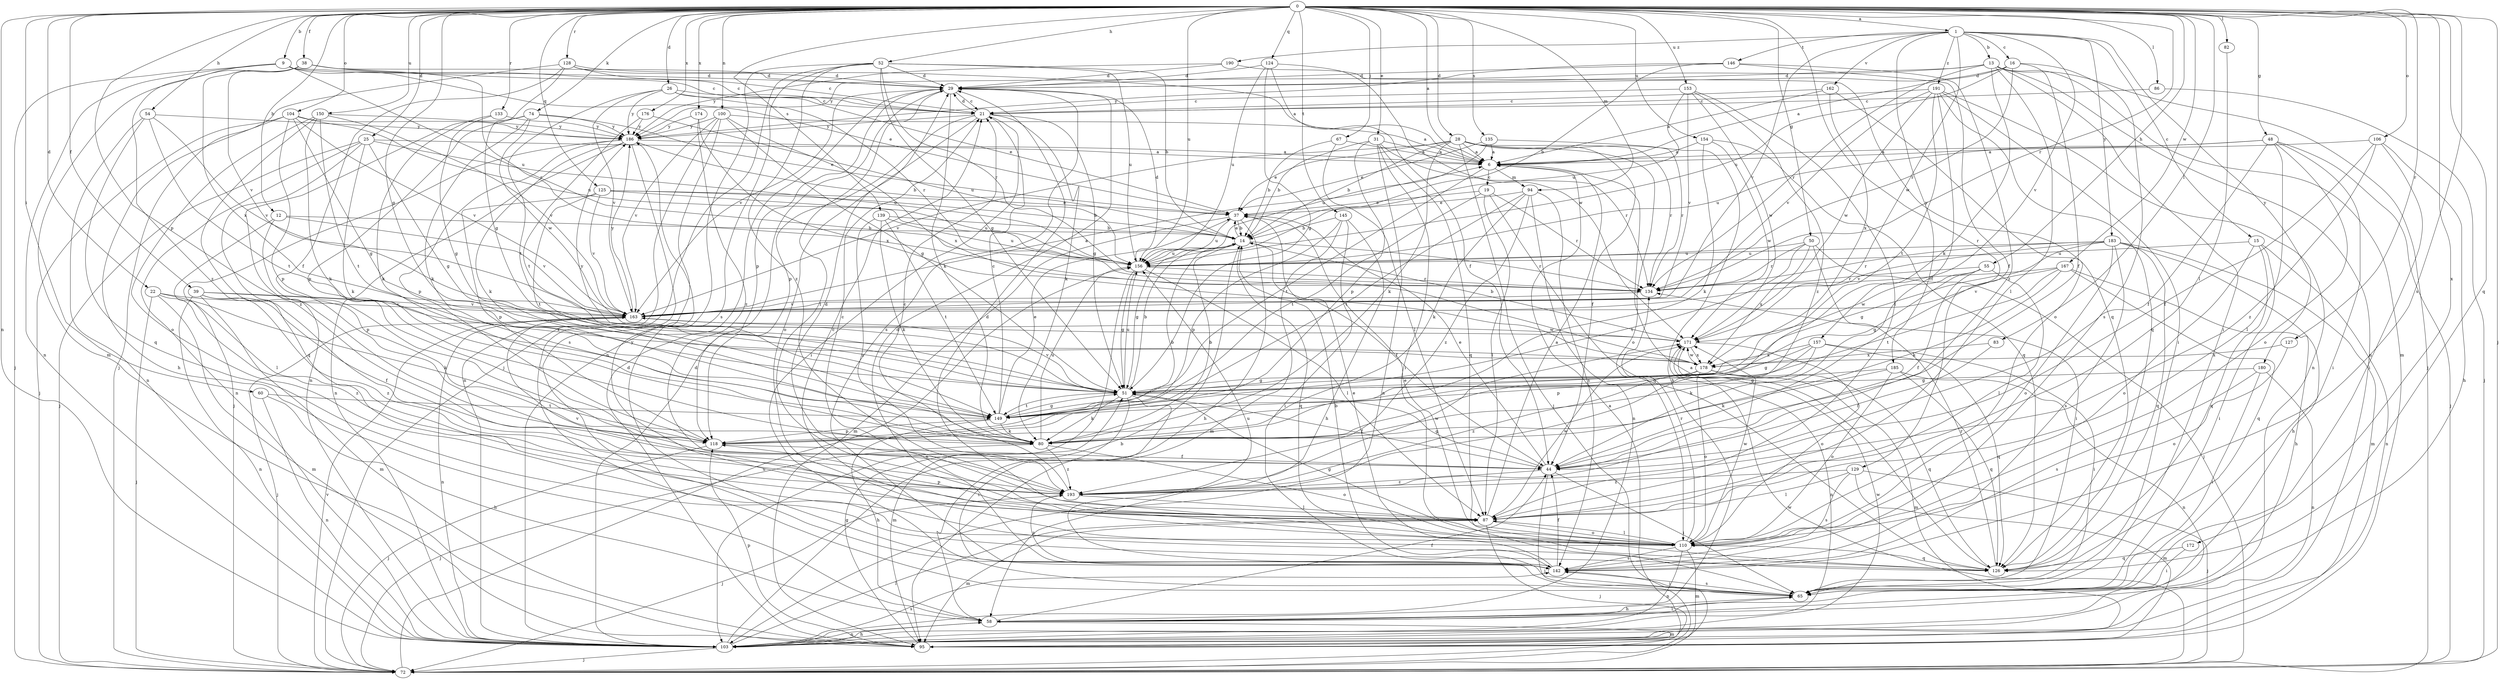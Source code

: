 strict digraph  {
0;
1;
6;
9;
12;
13;
14;
15;
16;
19;
21;
22;
25;
26;
28;
29;
31;
37;
38;
39;
44;
48;
50;
51;
52;
54;
55;
58;
60;
65;
67;
72;
74;
80;
82;
83;
86;
87;
94;
95;
100;
103;
104;
106;
110;
118;
124;
125;
126;
127;
128;
129;
133;
134;
135;
139;
142;
145;
146;
149;
150;
153;
154;
156;
157;
162;
163;
167;
171;
172;
174;
176;
178;
180;
183;
185;
186;
190;
191;
193;
0 -> 1  [label=a];
0 -> 6  [label=a];
0 -> 9  [label=b];
0 -> 12  [label=b];
0 -> 22  [label=d];
0 -> 25  [label=d];
0 -> 26  [label=d];
0 -> 28  [label=d];
0 -> 31  [label=e];
0 -> 38  [label=f];
0 -> 39  [label=f];
0 -> 48  [label=g];
0 -> 50  [label=g];
0 -> 51  [label=g];
0 -> 52  [label=h];
0 -> 54  [label=h];
0 -> 55  [label=h];
0 -> 60  [label=i];
0 -> 67  [label=j];
0 -> 72  [label=j];
0 -> 74  [label=k];
0 -> 82  [label=l];
0 -> 83  [label=l];
0 -> 86  [label=l];
0 -> 94  [label=m];
0 -> 100  [label=n];
0 -> 103  [label=n];
0 -> 104  [label=o];
0 -> 106  [label=o];
0 -> 118  [label=p];
0 -> 124  [label=q];
0 -> 125  [label=q];
0 -> 126  [label=q];
0 -> 127  [label=r];
0 -> 128  [label=r];
0 -> 129  [label=r];
0 -> 133  [label=r];
0 -> 134  [label=r];
0 -> 135  [label=s];
0 -> 139  [label=s];
0 -> 142  [label=s];
0 -> 145  [label=t];
0 -> 150  [label=u];
0 -> 153  [label=u];
0 -> 154  [label=u];
0 -> 156  [label=u];
0 -> 167  [label=w];
0 -> 172  [label=x];
0 -> 174  [label=x];
0 -> 176  [label=x];
1 -> 13  [label=b];
1 -> 15  [label=c];
1 -> 16  [label=c];
1 -> 146  [label=t];
1 -> 157  [label=v];
1 -> 162  [label=v];
1 -> 163  [label=v];
1 -> 171  [label=w];
1 -> 180  [label=y];
1 -> 183  [label=y];
1 -> 185  [label=y];
1 -> 190  [label=z];
1 -> 191  [label=z];
6 -> 19  [label=c];
6 -> 94  [label=m];
6 -> 149  [label=t];
9 -> 21  [label=c];
9 -> 29  [label=d];
9 -> 37  [label=e];
9 -> 72  [label=j];
9 -> 103  [label=n];
9 -> 156  [label=u];
9 -> 193  [label=z];
12 -> 14  [label=b];
12 -> 87  [label=l];
12 -> 118  [label=p];
12 -> 163  [label=v];
13 -> 29  [label=d];
13 -> 65  [label=i];
13 -> 72  [label=j];
13 -> 80  [label=k];
13 -> 87  [label=l];
13 -> 95  [label=m];
13 -> 103  [label=n];
13 -> 134  [label=r];
13 -> 186  [label=y];
14 -> 37  [label=e];
14 -> 44  [label=f];
14 -> 51  [label=g];
14 -> 126  [label=q];
14 -> 134  [label=r];
14 -> 156  [label=u];
15 -> 65  [label=i];
15 -> 103  [label=n];
15 -> 110  [label=o];
15 -> 126  [label=q];
15 -> 156  [label=u];
16 -> 6  [label=a];
16 -> 29  [label=d];
16 -> 44  [label=f];
16 -> 134  [label=r];
16 -> 142  [label=s];
16 -> 156  [label=u];
19 -> 37  [label=e];
19 -> 87  [label=l];
19 -> 126  [label=q];
19 -> 134  [label=r];
19 -> 149  [label=t];
21 -> 29  [label=d];
21 -> 51  [label=g];
21 -> 65  [label=i];
21 -> 80  [label=k];
21 -> 110  [label=o];
21 -> 118  [label=p];
21 -> 186  [label=y];
22 -> 72  [label=j];
22 -> 80  [label=k];
22 -> 95  [label=m];
22 -> 163  [label=v];
22 -> 193  [label=z];
25 -> 6  [label=a];
25 -> 51  [label=g];
25 -> 72  [label=j];
25 -> 80  [label=k];
25 -> 103  [label=n];
25 -> 126  [label=q];
25 -> 156  [label=u];
26 -> 21  [label=c];
26 -> 37  [label=e];
26 -> 134  [label=r];
26 -> 149  [label=t];
26 -> 163  [label=v];
26 -> 186  [label=y];
28 -> 6  [label=a];
28 -> 14  [label=b];
28 -> 37  [label=e];
28 -> 44  [label=f];
28 -> 58  [label=h];
28 -> 72  [label=j];
28 -> 80  [label=k];
28 -> 110  [label=o];
28 -> 134  [label=r];
28 -> 163  [label=v];
29 -> 21  [label=c];
29 -> 80  [label=k];
29 -> 87  [label=l];
29 -> 118  [label=p];
29 -> 142  [label=s];
29 -> 163  [label=v];
31 -> 6  [label=a];
31 -> 14  [label=b];
31 -> 65  [label=i];
31 -> 103  [label=n];
31 -> 118  [label=p];
31 -> 126  [label=q];
31 -> 134  [label=r];
37 -> 14  [label=b];
37 -> 58  [label=h];
37 -> 95  [label=m];
37 -> 156  [label=u];
38 -> 21  [label=c];
38 -> 29  [label=d];
38 -> 95  [label=m];
38 -> 134  [label=r];
38 -> 163  [label=v];
38 -> 178  [label=x];
39 -> 44  [label=f];
39 -> 95  [label=m];
39 -> 103  [label=n];
39 -> 163  [label=v];
39 -> 178  [label=x];
39 -> 193  [label=z];
44 -> 37  [label=e];
44 -> 51  [label=g];
44 -> 65  [label=i];
44 -> 72  [label=j];
44 -> 193  [label=z];
48 -> 6  [label=a];
48 -> 44  [label=f];
48 -> 65  [label=i];
48 -> 72  [label=j];
48 -> 87  [label=l];
48 -> 110  [label=o];
48 -> 156  [label=u];
50 -> 65  [label=i];
50 -> 72  [label=j];
50 -> 134  [label=r];
50 -> 149  [label=t];
50 -> 156  [label=u];
50 -> 178  [label=x];
51 -> 14  [label=b];
51 -> 44  [label=f];
51 -> 65  [label=i];
51 -> 80  [label=k];
51 -> 95  [label=m];
51 -> 149  [label=t];
51 -> 156  [label=u];
51 -> 163  [label=v];
51 -> 186  [label=y];
52 -> 14  [label=b];
52 -> 29  [label=d];
52 -> 51  [label=g];
52 -> 72  [label=j];
52 -> 103  [label=n];
52 -> 134  [label=r];
52 -> 142  [label=s];
52 -> 156  [label=u];
52 -> 193  [label=z];
54 -> 103  [label=n];
54 -> 126  [label=q];
54 -> 149  [label=t];
54 -> 163  [label=v];
54 -> 186  [label=y];
55 -> 44  [label=f];
55 -> 51  [label=g];
55 -> 87  [label=l];
55 -> 134  [label=r];
55 -> 171  [label=w];
58 -> 44  [label=f];
58 -> 65  [label=i];
58 -> 95  [label=m];
58 -> 103  [label=n];
60 -> 58  [label=h];
60 -> 103  [label=n];
60 -> 149  [label=t];
65 -> 58  [label=h];
65 -> 142  [label=s];
67 -> 6  [label=a];
67 -> 14  [label=b];
67 -> 87  [label=l];
72 -> 156  [label=u];
72 -> 163  [label=v];
72 -> 171  [label=w];
74 -> 37  [label=e];
74 -> 80  [label=k];
74 -> 103  [label=n];
74 -> 118  [label=p];
74 -> 171  [label=w];
74 -> 186  [label=y];
80 -> 14  [label=b];
80 -> 72  [label=j];
80 -> 110  [label=o];
80 -> 156  [label=u];
80 -> 193  [label=z];
82 -> 87  [label=l];
83 -> 44  [label=f];
83 -> 178  [label=x];
86 -> 21  [label=c];
86 -> 72  [label=j];
87 -> 6  [label=a];
87 -> 21  [label=c];
87 -> 29  [label=d];
87 -> 72  [label=j];
87 -> 95  [label=m];
87 -> 110  [label=o];
87 -> 118  [label=p];
87 -> 163  [label=v];
87 -> 171  [label=w];
94 -> 37  [label=e];
94 -> 80  [label=k];
94 -> 103  [label=n];
94 -> 142  [label=s];
94 -> 149  [label=t];
94 -> 193  [label=z];
95 -> 6  [label=a];
95 -> 29  [label=d];
95 -> 51  [label=g];
95 -> 118  [label=p];
100 -> 6  [label=a];
100 -> 51  [label=g];
100 -> 103  [label=n];
100 -> 142  [label=s];
100 -> 163  [label=v];
100 -> 178  [label=x];
100 -> 186  [label=y];
103 -> 14  [label=b];
103 -> 29  [label=d];
103 -> 58  [label=h];
103 -> 72  [label=j];
103 -> 87  [label=l];
103 -> 142  [label=s];
103 -> 171  [label=w];
104 -> 51  [label=g];
104 -> 58  [label=h];
104 -> 72  [label=j];
104 -> 118  [label=p];
104 -> 156  [label=u];
104 -> 163  [label=v];
104 -> 186  [label=y];
106 -> 6  [label=a];
106 -> 44  [label=f];
106 -> 58  [label=h];
106 -> 65  [label=i];
106 -> 193  [label=z];
110 -> 21  [label=c];
110 -> 29  [label=d];
110 -> 37  [label=e];
110 -> 51  [label=g];
110 -> 87  [label=l];
110 -> 95  [label=m];
110 -> 103  [label=n];
110 -> 126  [label=q];
110 -> 134  [label=r];
110 -> 142  [label=s];
110 -> 171  [label=w];
110 -> 186  [label=y];
118 -> 14  [label=b];
118 -> 44  [label=f];
118 -> 72  [label=j];
124 -> 29  [label=d];
124 -> 44  [label=f];
124 -> 51  [label=g];
124 -> 156  [label=u];
124 -> 171  [label=w];
125 -> 14  [label=b];
125 -> 37  [label=e];
125 -> 118  [label=p];
125 -> 149  [label=t];
125 -> 156  [label=u];
125 -> 163  [label=v];
126 -> 6  [label=a];
126 -> 134  [label=r];
127 -> 110  [label=o];
127 -> 178  [label=x];
128 -> 6  [label=a];
128 -> 21  [label=c];
128 -> 29  [label=d];
128 -> 44  [label=f];
128 -> 51  [label=g];
128 -> 72  [label=j];
129 -> 72  [label=j];
129 -> 87  [label=l];
129 -> 95  [label=m];
129 -> 142  [label=s];
129 -> 193  [label=z];
133 -> 51  [label=g];
133 -> 80  [label=k];
133 -> 186  [label=y];
134 -> 163  [label=v];
135 -> 6  [label=a];
135 -> 37  [label=e];
135 -> 134  [label=r];
135 -> 156  [label=u];
139 -> 14  [label=b];
139 -> 80  [label=k];
139 -> 149  [label=t];
139 -> 156  [label=u];
139 -> 193  [label=z];
142 -> 14  [label=b];
142 -> 29  [label=d];
142 -> 37  [label=e];
142 -> 44  [label=f];
142 -> 65  [label=i];
142 -> 156  [label=u];
142 -> 193  [label=z];
145 -> 14  [label=b];
145 -> 58  [label=h];
145 -> 65  [label=i];
145 -> 95  [label=m];
145 -> 118  [label=p];
146 -> 14  [label=b];
146 -> 29  [label=d];
146 -> 44  [label=f];
146 -> 186  [label=y];
146 -> 193  [label=z];
149 -> 21  [label=c];
149 -> 37  [label=e];
149 -> 51  [label=g];
149 -> 58  [label=h];
149 -> 80  [label=k];
149 -> 118  [label=p];
150 -> 80  [label=k];
150 -> 110  [label=o];
150 -> 149  [label=t];
150 -> 163  [label=v];
150 -> 186  [label=y];
150 -> 193  [label=z];
153 -> 21  [label=c];
153 -> 87  [label=l];
153 -> 156  [label=u];
153 -> 163  [label=v];
153 -> 171  [label=w];
153 -> 193  [label=z];
154 -> 6  [label=a];
154 -> 80  [label=k];
154 -> 126  [label=q];
154 -> 171  [label=w];
156 -> 29  [label=d];
156 -> 51  [label=g];
156 -> 87  [label=l];
156 -> 103  [label=n];
156 -> 134  [label=r];
157 -> 51  [label=g];
157 -> 65  [label=i];
157 -> 80  [label=k];
157 -> 118  [label=p];
157 -> 126  [label=q];
157 -> 178  [label=x];
162 -> 6  [label=a];
162 -> 21  [label=c];
162 -> 110  [label=o];
162 -> 178  [label=x];
163 -> 6  [label=a];
163 -> 72  [label=j];
163 -> 103  [label=n];
163 -> 171  [label=w];
163 -> 186  [label=y];
167 -> 58  [label=h];
167 -> 80  [label=k];
167 -> 126  [label=q];
167 -> 134  [label=r];
167 -> 149  [label=t];
167 -> 163  [label=v];
171 -> 14  [label=b];
171 -> 103  [label=n];
171 -> 110  [label=o];
171 -> 178  [label=x];
172 -> 65  [label=i];
172 -> 126  [label=q];
174 -> 178  [label=x];
174 -> 186  [label=y];
174 -> 193  [label=z];
176 -> 149  [label=t];
176 -> 156  [label=u];
176 -> 186  [label=y];
178 -> 51  [label=g];
178 -> 95  [label=m];
178 -> 110  [label=o];
178 -> 126  [label=q];
178 -> 171  [label=w];
178 -> 193  [label=z];
180 -> 51  [label=g];
180 -> 65  [label=i];
180 -> 103  [label=n];
180 -> 142  [label=s];
183 -> 51  [label=g];
183 -> 58  [label=h];
183 -> 95  [label=m];
183 -> 110  [label=o];
183 -> 126  [label=q];
183 -> 134  [label=r];
183 -> 142  [label=s];
183 -> 156  [label=u];
183 -> 163  [label=v];
185 -> 51  [label=g];
185 -> 80  [label=k];
185 -> 103  [label=n];
185 -> 110  [label=o];
185 -> 126  [label=q];
186 -> 6  [label=a];
186 -> 14  [label=b];
186 -> 65  [label=i];
186 -> 72  [label=j];
186 -> 80  [label=k];
186 -> 103  [label=n];
186 -> 118  [label=p];
190 -> 29  [label=d];
190 -> 126  [label=q];
190 -> 186  [label=y];
191 -> 21  [label=c];
191 -> 44  [label=f];
191 -> 65  [label=i];
191 -> 103  [label=n];
191 -> 126  [label=q];
191 -> 149  [label=t];
191 -> 163  [label=v];
191 -> 171  [label=w];
193 -> 21  [label=c];
193 -> 72  [label=j];
193 -> 87  [label=l];
193 -> 171  [label=w];
}
